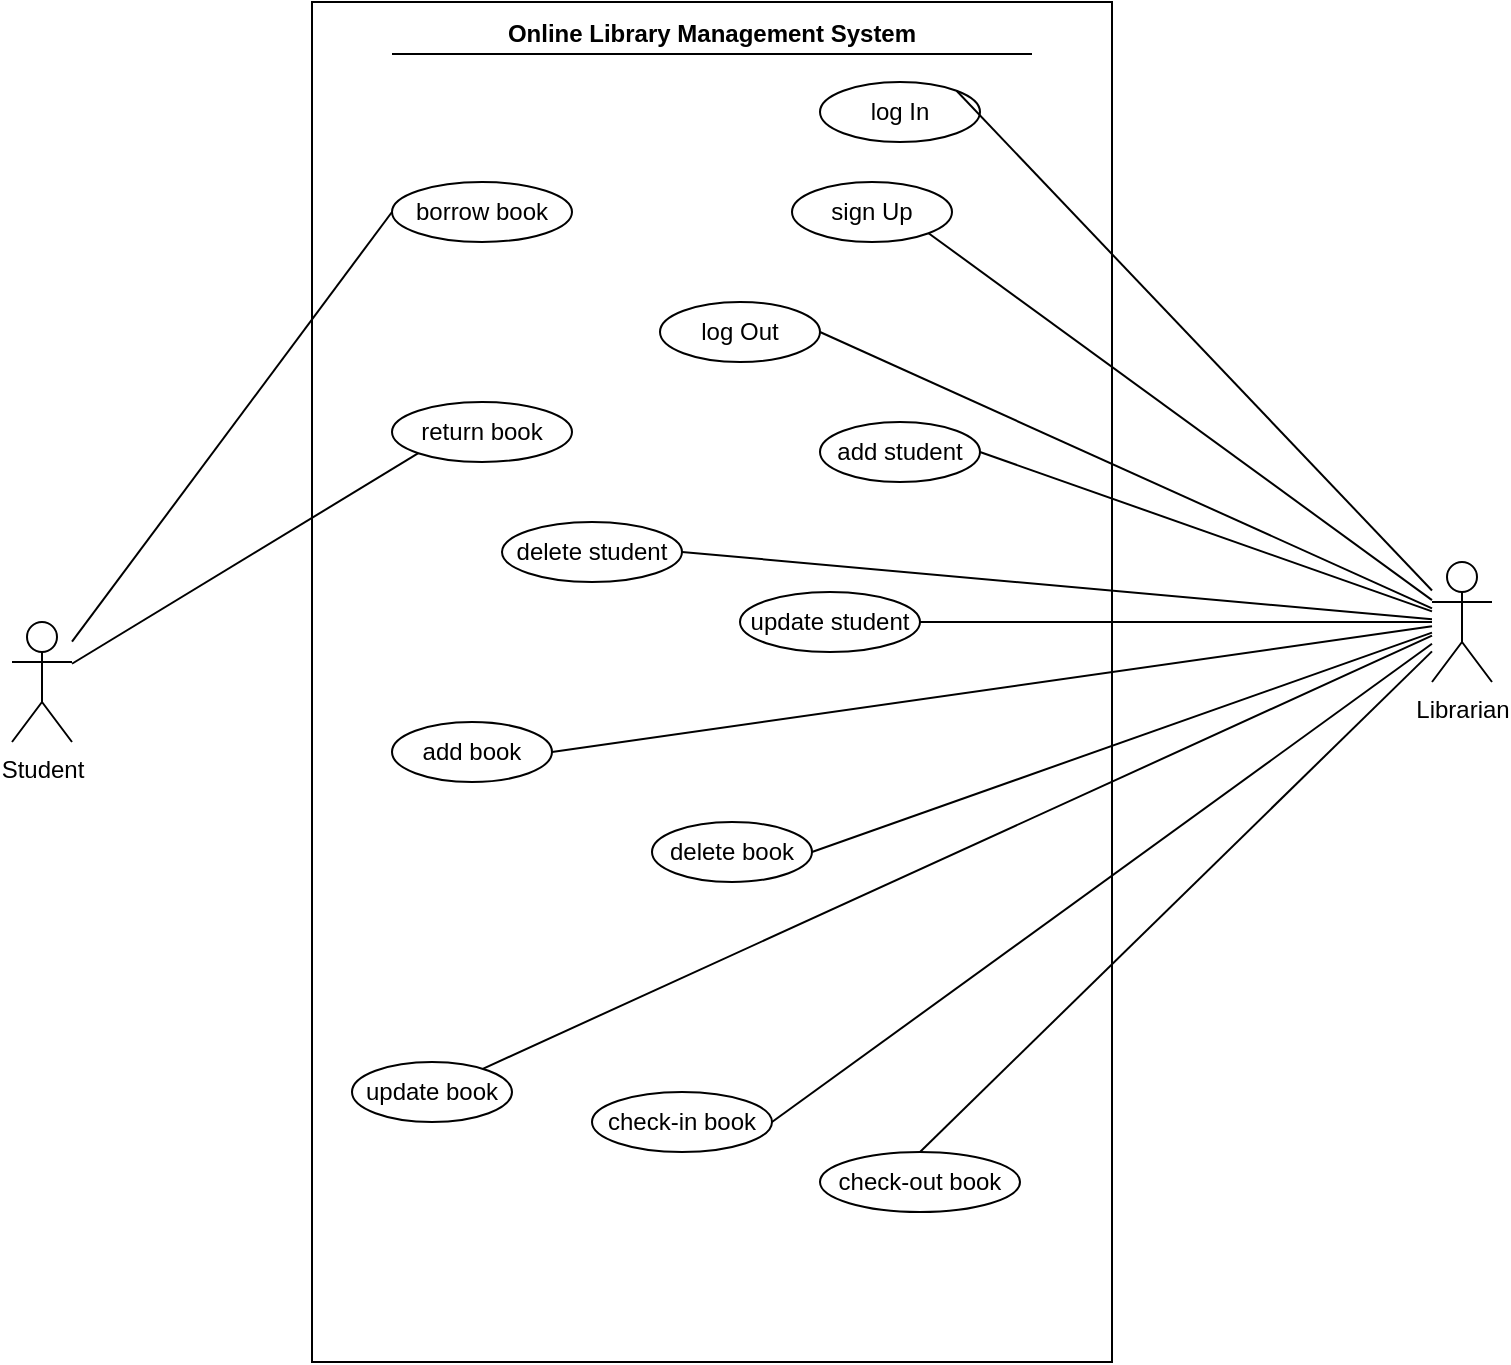 <mxfile version="20.3.0" type="device"><diagram id="lEXkojgbK7KqqYW-ELr-" name="Page-1"><mxGraphModel dx="1021" dy="698" grid="1" gridSize="10" guides="1" tooltips="1" connect="1" arrows="1" fold="1" page="1" pageScale="1" pageWidth="827" pageHeight="1169" math="0" shadow="0"><root><mxCell id="0"/><mxCell id="1" parent="0"/><mxCell id="UPl29NzUf5nEezA6fMTB-1" value="" style="html=1;" vertex="1" parent="1"><mxGeometry x="200" y="40" width="400" height="680" as="geometry"/></mxCell><mxCell id="UPl29NzUf5nEezA6fMTB-2" value="Online Library Management System" style="text;align=center;fontStyle=1;verticalAlign=middle;spacingLeft=3;spacingRight=3;strokeColor=none;rotatable=0;points=[[0,0.5],[1,0.5]];portConstraint=eastwest;" vertex="1" parent="1"><mxGeometry x="275" y="40" width="250" height="30" as="geometry"/></mxCell><mxCell id="UPl29NzUf5nEezA6fMTB-3" value="" style="line;strokeWidth=1;fillColor=none;align=left;verticalAlign=middle;spacingTop=-1;spacingLeft=3;spacingRight=3;rotatable=0;labelPosition=right;points=[];portConstraint=eastwest;strokeColor=inherit;" vertex="1" parent="1"><mxGeometry x="240" y="62" width="320" height="8" as="geometry"/></mxCell><mxCell id="UPl29NzUf5nEezA6fMTB-4" value="log In" style="ellipse;whiteSpace=wrap;html=1;" vertex="1" parent="1"><mxGeometry x="454" y="80" width="80" height="30" as="geometry"/></mxCell><mxCell id="UPl29NzUf5nEezA6fMTB-5" value="sign Up&lt;span style=&quot;color: rgba(0, 0, 0, 0); font-family: monospace; font-size: 0px; text-align: start;&quot;&gt;%3CmxGraphModel%3E%3Croot%3E%3CmxCell%20id%3D%220%22%2F%3E%3CmxCell%20id%3D%221%22%20parent%3D%220%22%2F%3E%3CmxCell%20id%3D%222%22%20value%3D%22log%20In%22%20style%3D%22ellipse%3BwhiteSpace%3Dwrap%3Bhtml%3D1%3B%22%20vertex%3D%221%22%20parent%3D%221%22%3E%3CmxGeometry%20x%3D%22360%22%20y%3D%2280%22%20width%3D%2280%22%20height%3D%2230%22%20as%3D%22geometry%22%2F%3E%3C%2FmxCell%3E%3C%2Froot%3E%3C%2FmxGraphModel%3E&lt;/span&gt;" style="ellipse;whiteSpace=wrap;html=1;" vertex="1" parent="1"><mxGeometry x="440" y="130" width="80" height="30" as="geometry"/></mxCell><mxCell id="UPl29NzUf5nEezA6fMTB-6" value="log Out&lt;span style=&quot;color: rgba(0, 0, 0, 0); font-family: monospace; font-size: 0px; text-align: start;&quot;&gt;%3CmxGraphModel%3E%3Croot%3E%3CmxCell%20id%3D%220%22%2F%3E%3CmxCell%20id%3D%221%22%20parent%3D%220%22%2F%3E%3CmxCell%20id%3D%222%22%20value%3D%22sign%20Up%26lt%3Bspan%20style%3D%26quot%3Bcolor%3A%20rgba(0%2C%200%2C%200%2C%200)%3B%20font-family%3A%20monospace%3B%20font-size%3A%200px%3B%20text-align%3A%20start%3B%26quot%3B%26gt%3B%253CmxGraphModel%253E%253Croot%253E%253CmxCell%2520id%253D%25220%2522%252F%253E%253CmxCell%2520id%253D%25221%2522%2520parent%253D%25220%2522%252F%253E%253CmxCell%2520id%253D%25222%2522%2520value%253D%2522log%2520In%2522%2520style%253D%2522ellipse%253BwhiteSpace%253Dwrap%253Bhtml%253D1%253B%2522%2520vertex%253D%25221%2522%2520parent%253D%25221%2522%253E%253CmxGeometry%2520x%253D%2522360%2522%2520y%253D%252280%2522%2520width%253D%252280%2522%2520height%253D%252230%2522%2520as%253D%2522geometry%2522%252F%253E%253C%252FmxCell%253E%253C%252Froot%253E%253C%252FmxGraphModel%253E%26lt%3B%2Fspan%26gt%3B%22%20style%3D%22ellipse%3BwhiteSpace%3Dwrap%3Bhtml%3D1%3B%22%20vertex%3D%221%22%20parent%3D%221%22%3E%3CmxGeometry%20x%3D%22360%22%20y%3D%22120%22%20width%3D%2280%22%20height%3D%2230%22%20as%3D%22geometry%22%2F%3E%3C%2FmxCell%3E%3C%2Froot%3E%3C%2FmxGraphModel%3E&lt;/span&gt;" style="ellipse;whiteSpace=wrap;html=1;" vertex="1" parent="1"><mxGeometry x="374" y="190" width="80" height="30" as="geometry"/></mxCell><mxCell id="UPl29NzUf5nEezA6fMTB-8" value="add student" style="ellipse;whiteSpace=wrap;html=1;" vertex="1" parent="1"><mxGeometry x="454" y="250" width="80" height="30" as="geometry"/></mxCell><mxCell id="UPl29NzUf5nEezA6fMTB-9" value="delete student" style="ellipse;whiteSpace=wrap;html=1;" vertex="1" parent="1"><mxGeometry x="295" y="300" width="90" height="30" as="geometry"/></mxCell><mxCell id="UPl29NzUf5nEezA6fMTB-11" value="delete book" style="ellipse;whiteSpace=wrap;html=1;" vertex="1" parent="1"><mxGeometry x="370" y="450" width="80" height="30" as="geometry"/></mxCell><mxCell id="UPl29NzUf5nEezA6fMTB-14" value="check-in book" style="ellipse;whiteSpace=wrap;html=1;" vertex="1" parent="1"><mxGeometry x="340" y="585" width="90" height="30" as="geometry"/></mxCell><mxCell id="UPl29NzUf5nEezA6fMTB-15" value="check-out book" style="ellipse;whiteSpace=wrap;html=1;" vertex="1" parent="1"><mxGeometry x="454" y="615" width="100" height="30" as="geometry"/></mxCell><mxCell id="UPl29NzUf5nEezA6fMTB-16" value="borrow book" style="ellipse;whiteSpace=wrap;html=1;" vertex="1" parent="1"><mxGeometry x="240" y="130" width="90" height="30" as="geometry"/></mxCell><mxCell id="UPl29NzUf5nEezA6fMTB-17" value="return book" style="ellipse;whiteSpace=wrap;html=1;" vertex="1" parent="1"><mxGeometry x="240" y="240" width="90" height="30" as="geometry"/></mxCell><mxCell id="UPl29NzUf5nEezA6fMTB-21" value="update student" style="ellipse;whiteSpace=wrap;html=1;" vertex="1" parent="1"><mxGeometry x="414" y="335" width="90" height="30" as="geometry"/></mxCell><mxCell id="UPl29NzUf5nEezA6fMTB-22" value="add book" style="ellipse;whiteSpace=wrap;html=1;" vertex="1" parent="1"><mxGeometry x="240" y="400" width="80" height="30" as="geometry"/></mxCell><mxCell id="UPl29NzUf5nEezA6fMTB-28" style="edgeStyle=none;rounded=0;orthogonalLoop=1;jettySize=auto;html=1;entryX=0;entryY=0.5;entryDx=0;entryDy=0;strokeColor=default;endArrow=none;endFill=0;" edge="1" parent="1" source="UPl29NzUf5nEezA6fMTB-24" target="UPl29NzUf5nEezA6fMTB-16"><mxGeometry relative="1" as="geometry"/></mxCell><mxCell id="UPl29NzUf5nEezA6fMTB-29" style="edgeStyle=none;rounded=0;orthogonalLoop=1;jettySize=auto;html=1;entryX=0;entryY=1;entryDx=0;entryDy=0;strokeColor=default;endArrow=none;endFill=0;" edge="1" parent="1" source="UPl29NzUf5nEezA6fMTB-24" target="UPl29NzUf5nEezA6fMTB-17"><mxGeometry relative="1" as="geometry"/></mxCell><mxCell id="UPl29NzUf5nEezA6fMTB-24" value="Student" style="shape=umlActor;verticalLabelPosition=bottom;verticalAlign=top;html=1;" vertex="1" parent="1"><mxGeometry x="50" y="350" width="30" height="60" as="geometry"/></mxCell><mxCell id="UPl29NzUf5nEezA6fMTB-30" style="edgeStyle=none;rounded=0;orthogonalLoop=1;jettySize=auto;html=1;entryX=1;entryY=0;entryDx=0;entryDy=0;strokeColor=default;endArrow=none;endFill=0;" edge="1" parent="1" source="UPl29NzUf5nEezA6fMTB-25" target="UPl29NzUf5nEezA6fMTB-4"><mxGeometry relative="1" as="geometry"/></mxCell><mxCell id="UPl29NzUf5nEezA6fMTB-31" style="edgeStyle=none;rounded=0;orthogonalLoop=1;jettySize=auto;html=1;entryX=1;entryY=1;entryDx=0;entryDy=0;strokeColor=default;endArrow=none;endFill=0;" edge="1" parent="1" source="UPl29NzUf5nEezA6fMTB-25" target="UPl29NzUf5nEezA6fMTB-5"><mxGeometry relative="1" as="geometry"/></mxCell><mxCell id="UPl29NzUf5nEezA6fMTB-32" style="edgeStyle=none;rounded=0;orthogonalLoop=1;jettySize=auto;html=1;entryX=1;entryY=0.5;entryDx=0;entryDy=0;strokeColor=default;endArrow=none;endFill=0;" edge="1" parent="1" source="UPl29NzUf5nEezA6fMTB-25" target="UPl29NzUf5nEezA6fMTB-6"><mxGeometry relative="1" as="geometry"/></mxCell><mxCell id="UPl29NzUf5nEezA6fMTB-33" style="edgeStyle=none;rounded=0;orthogonalLoop=1;jettySize=auto;html=1;entryX=1;entryY=0.5;entryDx=0;entryDy=0;strokeColor=default;endArrow=none;endFill=0;" edge="1" parent="1" source="UPl29NzUf5nEezA6fMTB-25" target="UPl29NzUf5nEezA6fMTB-8"><mxGeometry relative="1" as="geometry"/></mxCell><mxCell id="UPl29NzUf5nEezA6fMTB-34" style="edgeStyle=none;rounded=0;orthogonalLoop=1;jettySize=auto;html=1;entryX=1;entryY=0.5;entryDx=0;entryDy=0;strokeColor=default;endArrow=none;endFill=0;" edge="1" parent="1" source="UPl29NzUf5nEezA6fMTB-25" target="UPl29NzUf5nEezA6fMTB-9"><mxGeometry relative="1" as="geometry"/></mxCell><mxCell id="UPl29NzUf5nEezA6fMTB-35" style="edgeStyle=none;rounded=0;orthogonalLoop=1;jettySize=auto;html=1;entryX=1;entryY=0.5;entryDx=0;entryDy=0;strokeColor=default;endArrow=none;endFill=0;" edge="1" parent="1" source="UPl29NzUf5nEezA6fMTB-25" target="UPl29NzUf5nEezA6fMTB-21"><mxGeometry relative="1" as="geometry"/></mxCell><mxCell id="UPl29NzUf5nEezA6fMTB-36" style="edgeStyle=none;rounded=0;orthogonalLoop=1;jettySize=auto;html=1;entryX=1;entryY=0.5;entryDx=0;entryDy=0;strokeColor=default;endArrow=none;endFill=0;" edge="1" parent="1" source="UPl29NzUf5nEezA6fMTB-25" target="UPl29NzUf5nEezA6fMTB-22"><mxGeometry relative="1" as="geometry"/></mxCell><mxCell id="UPl29NzUf5nEezA6fMTB-37" style="edgeStyle=none;rounded=0;orthogonalLoop=1;jettySize=auto;html=1;entryX=1;entryY=0.5;entryDx=0;entryDy=0;strokeColor=default;endArrow=none;endFill=0;" edge="1" parent="1" source="UPl29NzUf5nEezA6fMTB-25" target="UPl29NzUf5nEezA6fMTB-11"><mxGeometry relative="1" as="geometry"/></mxCell><mxCell id="UPl29NzUf5nEezA6fMTB-39" style="edgeStyle=none;rounded=0;orthogonalLoop=1;jettySize=auto;html=1;entryX=1;entryY=0.5;entryDx=0;entryDy=0;strokeColor=default;endArrow=none;endFill=0;" edge="1" parent="1" source="UPl29NzUf5nEezA6fMTB-25" target="UPl29NzUf5nEezA6fMTB-14"><mxGeometry relative="1" as="geometry"/></mxCell><mxCell id="UPl29NzUf5nEezA6fMTB-40" style="edgeStyle=none;rounded=0;orthogonalLoop=1;jettySize=auto;html=1;entryX=0.5;entryY=0;entryDx=0;entryDy=0;strokeColor=default;endArrow=none;endFill=0;" edge="1" parent="1" source="UPl29NzUf5nEezA6fMTB-25" target="UPl29NzUf5nEezA6fMTB-15"><mxGeometry relative="1" as="geometry"/></mxCell><mxCell id="UPl29NzUf5nEezA6fMTB-25" value="Librarian" style="shape=umlActor;verticalLabelPosition=bottom;verticalAlign=top;html=1;" vertex="1" parent="1"><mxGeometry x="760" y="320" width="30" height="60" as="geometry"/></mxCell><mxCell id="UPl29NzUf5nEezA6fMTB-13" value="update book" style="ellipse;whiteSpace=wrap;html=1;" vertex="1" parent="1"><mxGeometry x="220" y="570" width="80" height="30" as="geometry"/></mxCell><mxCell id="UPl29NzUf5nEezA6fMTB-41" value="" style="edgeStyle=none;rounded=0;orthogonalLoop=1;jettySize=auto;html=1;strokeColor=default;endArrow=none;endFill=0;" edge="1" parent="1" source="UPl29NzUf5nEezA6fMTB-25" target="UPl29NzUf5nEezA6fMTB-13"><mxGeometry relative="1" as="geometry"><mxPoint x="760" y="359.348" as="sourcePoint"/><mxPoint x="430" y="565" as="targetPoint"/></mxGeometry></mxCell></root></mxGraphModel></diagram></mxfile>
